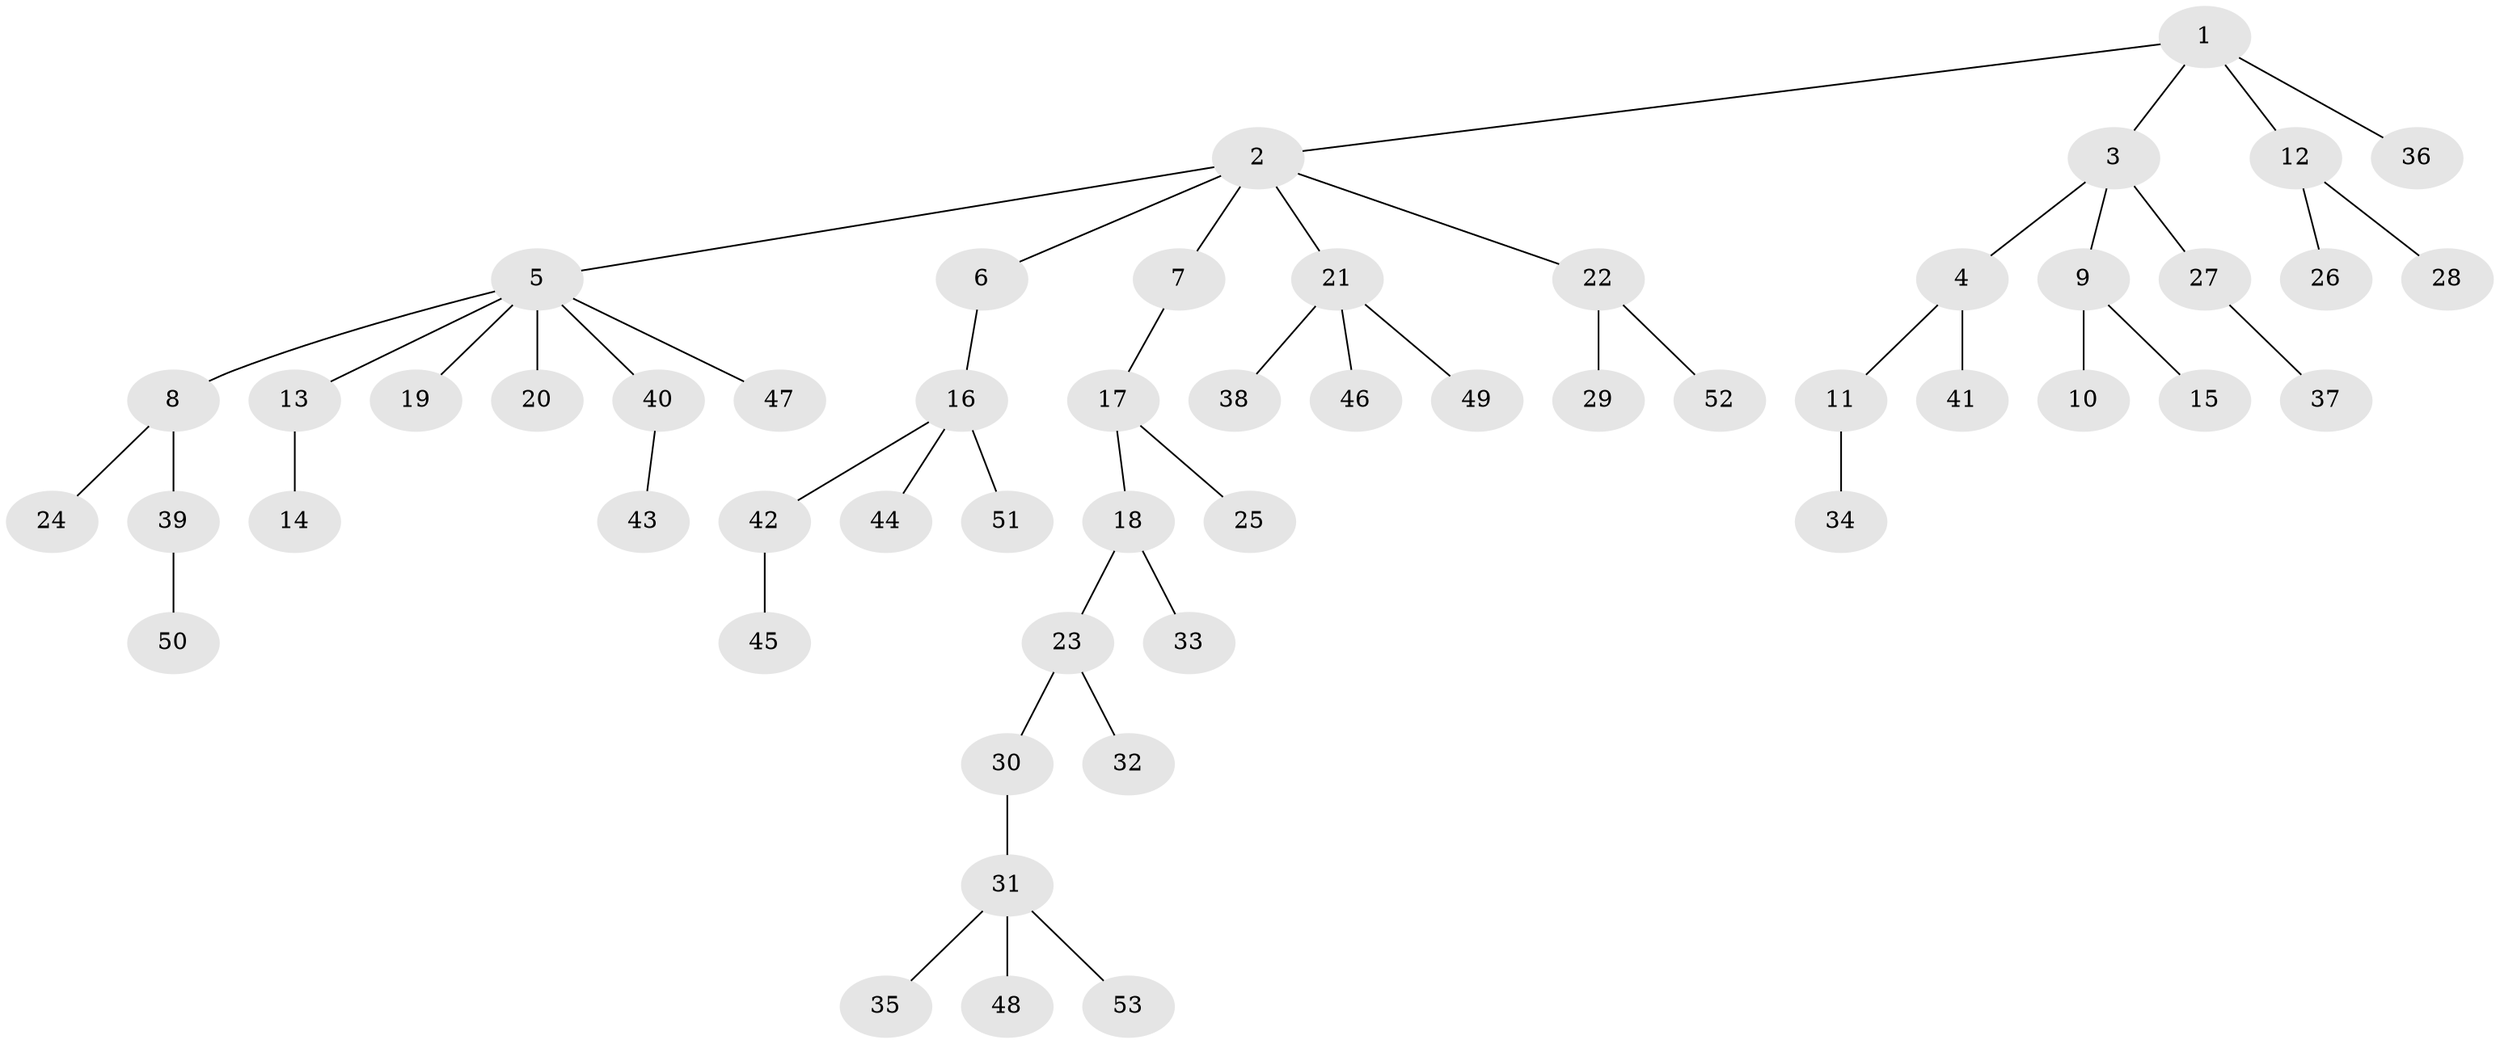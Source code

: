 // Generated by graph-tools (version 1.1) at 2025/36/03/09/25 02:36:33]
// undirected, 53 vertices, 52 edges
graph export_dot {
graph [start="1"]
  node [color=gray90,style=filled];
  1;
  2;
  3;
  4;
  5;
  6;
  7;
  8;
  9;
  10;
  11;
  12;
  13;
  14;
  15;
  16;
  17;
  18;
  19;
  20;
  21;
  22;
  23;
  24;
  25;
  26;
  27;
  28;
  29;
  30;
  31;
  32;
  33;
  34;
  35;
  36;
  37;
  38;
  39;
  40;
  41;
  42;
  43;
  44;
  45;
  46;
  47;
  48;
  49;
  50;
  51;
  52;
  53;
  1 -- 2;
  1 -- 3;
  1 -- 12;
  1 -- 36;
  2 -- 5;
  2 -- 6;
  2 -- 7;
  2 -- 21;
  2 -- 22;
  3 -- 4;
  3 -- 9;
  3 -- 27;
  4 -- 11;
  4 -- 41;
  5 -- 8;
  5 -- 13;
  5 -- 19;
  5 -- 20;
  5 -- 40;
  5 -- 47;
  6 -- 16;
  7 -- 17;
  8 -- 24;
  8 -- 39;
  9 -- 10;
  9 -- 15;
  11 -- 34;
  12 -- 26;
  12 -- 28;
  13 -- 14;
  16 -- 42;
  16 -- 44;
  16 -- 51;
  17 -- 18;
  17 -- 25;
  18 -- 23;
  18 -- 33;
  21 -- 38;
  21 -- 46;
  21 -- 49;
  22 -- 29;
  22 -- 52;
  23 -- 30;
  23 -- 32;
  27 -- 37;
  30 -- 31;
  31 -- 35;
  31 -- 48;
  31 -- 53;
  39 -- 50;
  40 -- 43;
  42 -- 45;
}
